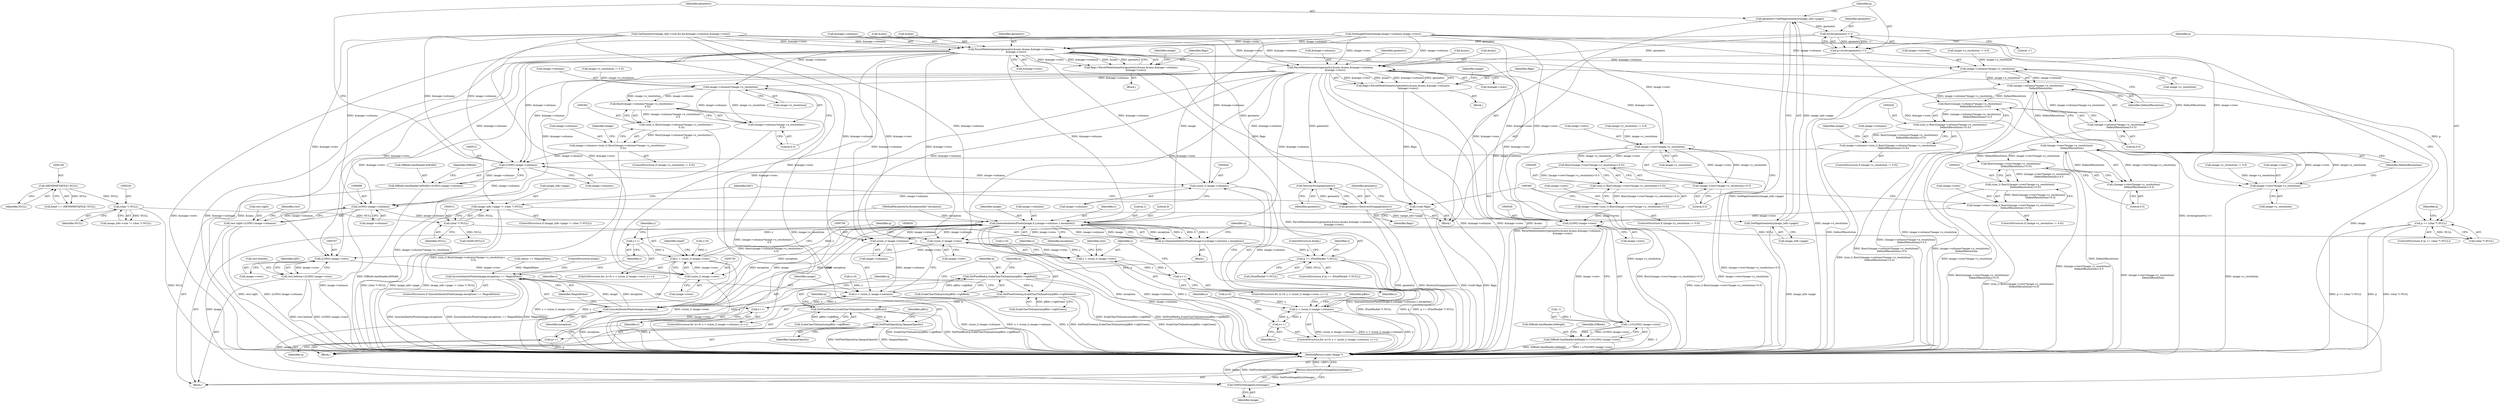 digraph "0_ImageMagick_f6e9d0d9955e85bdd7540b251cd50d598dacc5e6_15@API" {
"1000326" [label="(Call,strchr(geometry,'>'))"];
"1000318" [label="(Call,geometry=GetPageGeometry(image_info->page))"];
"1000320" [label="(Call,GetPageGeometry(image_info->page))"];
"1000306" [label="(Call,image_info->page != (char *) NULL)"];
"1000310" [label="(Call,(char *) NULL)"];
"1000242" [label="(Call,(char *) NULL)"];
"1000138" [label="(Call,(HENHMETAFILE) NULL)"];
"1000324" [label="(Call,p=strchr(geometry,'>'))"];
"1000330" [label="(Call,p == (char *) NULL)"];
"1000338" [label="(Call,ParseMetaGeometry(geometry,&sans,&sans,&image->columns,\n            &image->rows))"];
"1000336" [label="(Call,flags=ParseMetaGeometry(geometry,&sans,&sans,&image->columns,\n            &image->rows))"];
"1000466" [label="(Call,(void) flags)"];
"1000366" [label="(Call,image->columns*image->x_resolution)"];
"1000364" [label="(Call,floor((image->columns*image->x_resolution)+\n              0.5))"];
"1000362" [label="(Call,(size_t) floor((image->columns*image->x_resolution)+\n              0.5))"];
"1000358" [label="(Call,image->columns=(size_t) floor((image->columns*image->x_resolution)+\n              0.5))"];
"1000511" [label="(Call,(LONG) image->columns)"];
"1000505" [label="(Call,DIBinfo.bmiHeader.biWidth=(LONG) image->columns)"];
"1000643" [label="(Call,(ssize_t) image->columns)"];
"1000641" [label="(Call,x < (ssize_t) image->columns)"];
"1000648" [label="(Call,x++)"];
"1000697" [label="(Call,(LONG) image->columns)"];
"1000693" [label="(Call,rect.right=(LONG) image->columns)"];
"1000735" [label="(Call,QueueAuthenticPixels(image,0,y,image->columns,1,exception))"];
"1000730" [label="(Call,y++)"];
"1000723" [label="(Call,y < (ssize_t) image->rows)"];
"1000733" [label="(Call,q=QueueAuthenticPixels(image,0,y,image->columns,1,exception))"];
"1000745" [label="(Call,q == (PixelPacket *) NULL)"];
"1000765" [label="(Call,SetPixelRed(q,ScaleCharToQuantum(pBits->rgbRed)))"];
"1000771" [label="(Call,SetPixelGreen(q,ScaleCharToQuantum(pBits->rgbGreen)))"];
"1000777" [label="(Call,SetPixelBlue(q,ScaleCharToQuantum(pBits->rgbBlue)))"];
"1000783" [label="(Call,SetPixelOpacity(q,OpaqueOpacity))"];
"1000788" [label="(Call,q++)"];
"1000757" [label="(Call,(ssize_t) image->columns)"];
"1000755" [label="(Call,x < (ssize_t) image->columns)"];
"1000762" [label="(Call,x++)"];
"1000792" [label="(Call,SyncAuthenticPixels(image,exception))"];
"1000791" [label="(Call,SyncAuthenticPixels(image,exception) == MagickFalse)"];
"1000807" [label="(Call,GetFirstImageInList(image))"];
"1000806" [label="(Return,return(GetFirstImageInList(image));)"];
"1000365" [label="(Call,(image->columns*image->x_resolution)+\n              0.5)"];
"1000388" [label="(Call,image->rows*image->y_resolution)"];
"1000386" [label="(Call,floor((image->rows*image->y_resolution)+0.5))"];
"1000384" [label="(Call,(size_t) floor((image->rows*image->y_resolution)+0.5))"];
"1000380" [label="(Call,image->rows=(size_t) floor((image->rows*image->y_resolution)+0.5))"];
"1000525" [label="(Call,(LONG) image->rows)"];
"1000522" [label="(Call,(-1)*(LONG) image->rows)"];
"1000516" [label="(Call,DIBinfo.bmiHeader.biHeight=(-1)*(LONG) image->rows)"];
"1000629" [label="(Call,(ssize_t) image->rows)"];
"1000627" [label="(Call,y < (ssize_t) image->rows)"];
"1000634" [label="(Call,y++)"];
"1000706" [label="(Call,(LONG) image->rows)"];
"1000702" [label="(Call,rect.bottom=(LONG) image->rows)"];
"1000725" [label="(Call,(ssize_t) image->rows)"];
"1000387" [label="(Call,(image->rows*image->y_resolution)+0.5)"];
"1000471" [label="(Call,DestroyString(geometry))"];
"1000469" [label="(Call,geometry=DestroyString(geometry))"];
"1000404" [label="(Call,ParseMetaGeometry(geometry,&sans,&sans,&image->columns,\n            &image->rows))"];
"1000402" [label="(Call,flags=ParseMetaGeometry(geometry,&sans,&sans,&image->columns,\n            &image->rows))"];
"1000433" [label="(Call,image->columns*image->x_resolution)"];
"1000432" [label="(Call,(image->columns*image->x_resolution)/\n              DefaultResolution)"];
"1000430" [label="(Call,floor(((image->columns*image->x_resolution)/\n              DefaultResolution)+0.5))"];
"1000428" [label="(Call,(size_t) floor(((image->columns*image->x_resolution)/\n              DefaultResolution)+0.5))"];
"1000424" [label="(Call,image->columns=(size_t) floor(((image->columns*image->x_resolution)/\n              DefaultResolution)+0.5))"];
"1000431" [label="(Call,((image->columns*image->x_resolution)/\n              DefaultResolution)+0.5)"];
"1000456" [label="(Call,(image->rows*image->y_resolution)/\n              DefaultResolution)"];
"1000454" [label="(Call,floor(((image->rows*image->y_resolution)/\n              DefaultResolution)+0.5))"];
"1000452" [label="(Call,(size_t) floor(((image->rows*image->y_resolution)/\n              DefaultResolution)+0.5))"];
"1000448" [label="(Call,image->rows=(size_t) floor(((image->rows*image->y_resolution)/\n              DefaultResolution)+0.5))"];
"1000455" [label="(Call,((image->rows*image->y_resolution)/\n              DefaultResolution)+0.5)"];
"1000457" [label="(Call,image->rows*image->y_resolution)"];
"1000643" [label="(Call,(ssize_t) image->columns)"];
"1000764" [label="(Block,)"];
"1000808" [label="(Identifier,image)"];
"1000750" [label="(ControlStructure,break;)"];
"1000355" [label="(Identifier,image)"];
"1000762" [label="(Call,x++)"];
"1000809" [label="(MethodReturn,static Image *)"];
"1000321" [label="(Call,image_info->page)"];
"1000763" [label="(Identifier,x)"];
"1000332" [label="(Call,(char *) NULL)"];
"1000452" [label="(Call,(size_t) floor(((image->rows*image->y_resolution)/\n              DefaultResolution)+0.5))"];
"1000756" [label="(Identifier,x)"];
"1000629" [label="(Call,(ssize_t) image->rows)"];
"1000723" [label="(Call,y < (ssize_t) image->rows)"];
"1000432" [label="(Call,(image->columns*image->x_resolution)/\n              DefaultResolution)"];
"1000734" [label="(Identifier,q)"];
"1000442" [label="(ControlStructure,if (image->y_resolution != 0.0))"];
"1000348" [label="(Call,&image->rows)"];
"1000404" [label="(Call,ParseMetaGeometry(geometry,&sans,&sans,&image->columns,\n            &image->rows))"];
"1000344" [label="(Call,&image->columns)"];
"1000283" [label="(Call,SetImageExtent(image,image->columns,image->rows))"];
"1000433" [label="(Call,image->columns*image->x_resolution)"];
"1000331" [label="(Identifier,p)"];
"1000645" [label="(Call,image->columns)"];
"1000522" [label="(Call,(-1)*(LONG) image->rows)"];
"1000767" [label="(Call,ScaleCharToQuantum(pBits->rgbRed))"];
"1000794" [label="(Identifier,exception)"];
"1000787" [label="(Identifier,pBits)"];
"1000641" [label="(Call,x < (ssize_t) image->columns)"];
"1000516" [label="(Call,DIBinfo.bmiHeader.biHeight=(-1)*(LONG) image->rows)"];
"1000771" [label="(Call,SetPixelGreen(q,ScaleCharToQuantum(pBits->rgbGreen)))"];
"1000455" [label="(Call,((image->rows*image->y_resolution)/\n              DefaultResolution)+0.5)"];
"1000410" [label="(Call,&image->columns)"];
"1000370" [label="(Call,image->x_resolution)"];
"1000305" [label="(ControlStructure,if (image_info->page != (char *) NULL))"];
"1000472" [label="(Identifier,geometry)"];
"1000777" [label="(Call,SetPixelBlue(q,ScaleCharToQuantum(pBits->rgbBlue)))"];
"1000337" [label="(Identifier,flags)"];
"1000628" [label="(Identifier,y)"];
"1000730" [label="(Call,y++)"];
"1000743" [label="(Identifier,exception)"];
"1000319" [label="(Identifier,geometry)"];
"1000424" [label="(Call,image->columns=(size_t) floor(((image->columns*image->x_resolution)/\n              DefaultResolution)+0.5))"];
"1000759" [label="(Call,image->columns)"];
"1000381" [label="(Call,image->rows)"];
"1000292" [label="(Call,status == MagickFalse)"];
"1000377" [label="(Identifier,image)"];
"1000328" [label="(Literal,'>')"];
"1000445" [label="(Identifier,image)"];
"1000242" [label="(Call,(char *) NULL)"];
"1000465" [label="(Literal,0.5)"];
"1000505" [label="(Call,DIBinfo.bmiHeader.biWidth=(LONG) image->columns)"];
"1000310" [label="(Call,(char *) NULL)"];
"1000773" [label="(Call,ScaleCharToQuantum(pBits->rgbGreen))"];
"1000403" [label="(Identifier,flags)"];
"1000755" [label="(Call,x < (ssize_t) image->columns)"];
"1000329" [label="(ControlStructure,if (p == (char *) NULL))"];
"1000474" [label="(Identifier,hDC)"];
"1000753" [label="(Identifier,x)"];
"1000635" [label="(Identifier,y)"];
"1000757" [label="(Call,(ssize_t) image->columns)"];
"1000325" [label="(Identifier,p)"];
"1000712" [label="(Identifier,hDC)"];
"1000642" [label="(Identifier,x)"];
"1000649" [label="(Identifier,x)"];
"1000790" [label="(ControlStructure,if (SyncAuthenticPixels(image,exception) == MagickFalse))"];
"1000313" [label="(Block,)"];
"1000519" [label="(Identifier,DIBinfo)"];
"1000638" [label="(Call,x=0)"];
"1000703" [label="(Call,rect.bottom)"];
"1000466" [label="(Call,(void) flags)"];
"1000434" [label="(Call,image->columns)"];
"1000766" [label="(Identifier,q)"];
"1000470" [label="(Identifier,geometry)"];
"1000419" [label="(Call,image->x_resolution != 0.0)"];
"1000352" [label="(ControlStructure,if (image->x_resolution != 0.0))"];
"1000335" [label="(Block,)"];
"1000634" [label="(Call,y++)"];
"1000244" [label="(Identifier,NULL)"];
"1000732" [label="(Block,)"];
"1000440" [label="(Identifier,DefaultResolution)"];
"1000737" [label="(Literal,0)"];
"1000788" [label="(Call,q++)"];
"1000138" [label="(Call,(HENHMETAFILE) NULL)"];
"1000358" [label="(Call,image->columns=(size_t) floor((image->columns*image->x_resolution)+\n              0.5))"];
"1000469" [label="(Call,geometry=DestroyString(geometry))"];
"1000406" [label="(Call,&sans)"];
"1000533" [label="(Identifier,DIBinfo)"];
"1000784" [label="(Identifier,q)"];
"1000430" [label="(Call,floor(((image->columns*image->x_resolution)/\n              DefaultResolution)+0.5))"];
"1000727" [label="(Call,image->rows)"];
"1000475" [label="(Call,GetDC(NULL))"];
"1000724" [label="(Identifier,y)"];
"1000238" [label="(Call,image_info->size != (char *) NULL)"];
"1000367" [label="(Call,image->columns)"];
"1000708" [label="(Call,image->rows)"];
"1000793" [label="(Identifier,image)"];
"1000779" [label="(Call,ScaleCharToQuantum(pBits->rgbBlue))"];
"1000464" [label="(Identifier,DefaultResolution)"];
"1000140" [label="(Identifier,NULL)"];
"1000106" [label="(Block,)"];
"1000392" [label="(Call,image->y_resolution)"];
"1000389" [label="(Call,image->rows)"];
"1000397" [label="(Block,)"];
"1000441" [label="(Literal,0.5)"];
"1000380" [label="(Call,image->rows=(size_t) floor((image->rows*image->y_resolution)+0.5))"];
"1000395" [label="(Literal,0.5)"];
"1000736" [label="(Identifier,image)"];
"1000739" [label="(Call,image->columns)"];
"1000307" [label="(Call,image_info->page)"];
"1000318" [label="(Call,geometry=GetPageGeometry(image_info->page))"];
"1000414" [label="(Call,&image->rows)"];
"1000324" [label="(Call,p=strchr(geometry,'>'))"];
"1000693" [label="(Call,rect.right=(LONG) image->columns)"];
"1000375" [label="(Call,image->y_resolution != 0.0)"];
"1000457" [label="(Call,image->rows*image->y_resolution)"];
"1000458" [label="(Call,image->rows)"];
"1000456" [label="(Call,(image->rows*image->y_resolution)/\n              DefaultResolution)"];
"1000751" [label="(ControlStructure,for (x=0; x < (ssize_t) image->columns; x++))"];
"1000364" [label="(Call,floor((image->columns*image->x_resolution)+\n              0.5))"];
"1000745" [label="(Call,q == (PixelPacket *) NULL)"];
"1000418" [label="(ControlStructure,if (image->x_resolution != 0.0))"];
"1000306" [label="(Call,image_info->page != (char *) NULL)"];
"1000330" [label="(Call,p == (char *) NULL)"];
"1000400" [label="(Identifier,p)"];
"1000366" [label="(Call,image->columns*image->x_resolution)"];
"1000362" [label="(Call,(size_t) floor((image->columns*image->x_resolution)+\n              0.5))"];
"1000704" [label="(Identifier,rect)"];
"1000731" [label="(Identifier,y)"];
"1000785" [label="(Identifier,OpaqueOpacity)"];
"1000326" [label="(Call,strchr(geometry,'>'))"];
"1000719" [label="(ControlStructure,for (y=0; y < (ssize_t) image->rows; y++))"];
"1000339" [label="(Identifier,geometry)"];
"1000454" [label="(Call,floor(((image->rows*image->y_resolution)/\n              DefaultResolution)+0.5))"];
"1000523" [label="(Call,-1)"];
"1000631" [label="(Call,image->rows)"];
"1000511" [label="(Call,(LONG) image->columns)"];
"1000778" [label="(Identifier,q)"];
"1000789" [label="(Identifier,q)"];
"1000623" [label="(ControlStructure,for (y=0; y < (ssize_t) image->rows; y++))"];
"1000265" [label="(Call,GetGeometry(image_info->size,&x,&y,&image->columns,&image->rows))"];
"1000384" [label="(Call,(size_t) floor((image->rows*image->y_resolution)+0.5))"];
"1000431" [label="(Call,((image->columns*image->x_resolution)/\n              DefaultResolution)+0.5)"];
"1000733" [label="(Call,q=QueueAuthenticPixels(image,0,y,image->columns,1,exception))"];
"1000725" [label="(Call,(ssize_t) image->rows)"];
"1000807" [label="(Call,GetFirstImageInList(image))"];
"1000697" [label="(Call,(LONG) image->columns)"];
"1000627" [label="(Call,y < (ssize_t) image->rows)"];
"1000639" [label="(Identifier,x)"];
"1000706" [label="(Call,(LONG) image->rows)"];
"1000653" [label="(Identifier,pBits)"];
"1000637" [label="(ControlStructure,for (x=0; x < (ssize_t) image->columns; x++))"];
"1000746" [label="(Identifier,q)"];
"1000428" [label="(Call,(size_t) floor(((image->columns*image->x_resolution)/\n              DefaultResolution)+0.5))"];
"1000772" [label="(Identifier,q)"];
"1000648" [label="(Call,x++)"];
"1000373" [label="(Literal,0.5)"];
"1000798" [label="(Identifier,hemf)"];
"1000525" [label="(Call,(LONG) image->rows)"];
"1000747" [label="(Call,(PixelPacket *) NULL)"];
"1000685" [label="(Identifier,rect)"];
"1000513" [label="(Call,image->columns)"];
"1000388" [label="(Call,image->rows*image->y_resolution)"];
"1000437" [label="(Call,image->x_resolution)"];
"1000448" [label="(Call,image->rows=(size_t) floor(((image->rows*image->y_resolution)/\n              DefaultResolution)+0.5))"];
"1000327" [label="(Identifier,geometry)"];
"1000735" [label="(Call,QueueAuthenticPixels(image,0,y,image->columns,1,exception))"];
"1000387" [label="(Call,(image->rows*image->y_resolution)+0.5)"];
"1000336" [label="(Call,flags=ParseMetaGeometry(geometry,&sans,&sans,&image->columns,\n            &image->rows))"];
"1000365" [label="(Call,(image->columns*image->x_resolution)+\n              0.5)"];
"1000527" [label="(Call,image->rows)"];
"1000471" [label="(Call,DestroyString(geometry))"];
"1000795" [label="(Identifier,MagickFalse)"];
"1000386" [label="(Call,floor((image->rows*image->y_resolution)+0.5))"];
"1000765" [label="(Call,SetPixelRed(q,ScaleCharToQuantum(pBits->rgbRed)))"];
"1000517" [label="(Call,DIBinfo.bmiHeader.biHeight)"];
"1000752" [label="(Call,x=0)"];
"1000408" [label="(Call,&sans)"];
"1000461" [label="(Call,image->y_resolution)"];
"1000796" [label="(ControlStructure,break;)"];
"1000338" [label="(Call,ParseMetaGeometry(geometry,&sans,&sans,&image->columns,\n            &image->rows))"];
"1000468" [label="(Identifier,flags)"];
"1000425" [label="(Call,image->columns)"];
"1000342" [label="(Call,&sans)"];
"1000738" [label="(Identifier,y)"];
"1000792" [label="(Call,SyncAuthenticPixels(image,exception))"];
"1000136" [label="(Call,hemf == (HENHMETAFILE) NULL)"];
"1000374" [label="(ControlStructure,if (image->y_resolution != 0.0))"];
"1000506" [label="(Call,DIBinfo.bmiHeader.biWidth)"];
"1000742" [label="(Literal,1)"];
"1000312" [label="(Identifier,NULL)"];
"1000449" [label="(Call,image->rows)"];
"1000340" [label="(Call,&sans)"];
"1000402" [label="(Call,flags=ParseMetaGeometry(geometry,&sans,&sans,&image->columns,\n            &image->rows))"];
"1000744" [label="(ControlStructure,if (q == (PixelPacket *) NULL))"];
"1000694" [label="(Call,rect.right)"];
"1000105" [label="(MethodParameterIn,ExceptionInfo *exception)"];
"1000359" [label="(Call,image->columns)"];
"1000791" [label="(Call,SyncAuthenticPixels(image,exception) == MagickFalse)"];
"1000353" [label="(Call,image->x_resolution != 0.0)"];
"1000783" [label="(Call,SetPixelOpacity(q,OpaqueOpacity))"];
"1000699" [label="(Call,image->columns)"];
"1000421" [label="(Identifier,image)"];
"1000405" [label="(Identifier,geometry)"];
"1000806" [label="(Return,return(GetFirstImageInList(image));)"];
"1000320" [label="(Call,GetPageGeometry(image_info->page))"];
"1000702" [label="(Call,rect.bottom=(LONG) image->rows)"];
"1000443" [label="(Call,image->y_resolution != 0.0)"];
"1000720" [label="(Call,y=0)"];
"1000624" [label="(Call,y=0)"];
"1000326" -> "1000324"  [label="AST: "];
"1000326" -> "1000328"  [label="CFG: "];
"1000327" -> "1000326"  [label="AST: "];
"1000328" -> "1000326"  [label="AST: "];
"1000324" -> "1000326"  [label="CFG: "];
"1000326" -> "1000324"  [label="DDG: geometry"];
"1000326" -> "1000324"  [label="DDG: '>'"];
"1000318" -> "1000326"  [label="DDG: geometry"];
"1000326" -> "1000338"  [label="DDG: geometry"];
"1000326" -> "1000404"  [label="DDG: geometry"];
"1000318" -> "1000313"  [label="AST: "];
"1000318" -> "1000320"  [label="CFG: "];
"1000319" -> "1000318"  [label="AST: "];
"1000320" -> "1000318"  [label="AST: "];
"1000325" -> "1000318"  [label="CFG: "];
"1000318" -> "1000809"  [label="DDG: GetPageGeometry(image_info->page)"];
"1000320" -> "1000318"  [label="DDG: image_info->page"];
"1000320" -> "1000321"  [label="CFG: "];
"1000321" -> "1000320"  [label="AST: "];
"1000320" -> "1000809"  [label="DDG: image_info->page"];
"1000306" -> "1000320"  [label="DDG: image_info->page"];
"1000306" -> "1000305"  [label="AST: "];
"1000306" -> "1000310"  [label="CFG: "];
"1000307" -> "1000306"  [label="AST: "];
"1000310" -> "1000306"  [label="AST: "];
"1000319" -> "1000306"  [label="CFG: "];
"1000474" -> "1000306"  [label="CFG: "];
"1000306" -> "1000809"  [label="DDG: (char *) NULL"];
"1000306" -> "1000809"  [label="DDG: image_info->page"];
"1000306" -> "1000809"  [label="DDG: image_info->page != (char *) NULL"];
"1000310" -> "1000306"  [label="DDG: NULL"];
"1000310" -> "1000312"  [label="CFG: "];
"1000311" -> "1000310"  [label="AST: "];
"1000312" -> "1000310"  [label="AST: "];
"1000242" -> "1000310"  [label="DDG: NULL"];
"1000310" -> "1000332"  [label="DDG: NULL"];
"1000310" -> "1000475"  [label="DDG: NULL"];
"1000242" -> "1000238"  [label="AST: "];
"1000242" -> "1000244"  [label="CFG: "];
"1000243" -> "1000242"  [label="AST: "];
"1000244" -> "1000242"  [label="AST: "];
"1000238" -> "1000242"  [label="CFG: "];
"1000242" -> "1000809"  [label="DDG: NULL"];
"1000242" -> "1000238"  [label="DDG: NULL"];
"1000138" -> "1000242"  [label="DDG: NULL"];
"1000138" -> "1000136"  [label="AST: "];
"1000138" -> "1000140"  [label="CFG: "];
"1000139" -> "1000138"  [label="AST: "];
"1000140" -> "1000138"  [label="AST: "];
"1000136" -> "1000138"  [label="CFG: "];
"1000138" -> "1000136"  [label="DDG: NULL"];
"1000324" -> "1000313"  [label="AST: "];
"1000325" -> "1000324"  [label="AST: "];
"1000331" -> "1000324"  [label="CFG: "];
"1000324" -> "1000809"  [label="DDG: strchr(geometry,'>')"];
"1000324" -> "1000330"  [label="DDG: p"];
"1000330" -> "1000329"  [label="AST: "];
"1000330" -> "1000332"  [label="CFG: "];
"1000331" -> "1000330"  [label="AST: "];
"1000332" -> "1000330"  [label="AST: "];
"1000337" -> "1000330"  [label="CFG: "];
"1000400" -> "1000330"  [label="CFG: "];
"1000330" -> "1000809"  [label="DDG: p"];
"1000330" -> "1000809"  [label="DDG: (char *) NULL"];
"1000330" -> "1000809"  [label="DDG: p == (char *) NULL"];
"1000332" -> "1000330"  [label="DDG: NULL"];
"1000338" -> "1000336"  [label="AST: "];
"1000338" -> "1000348"  [label="CFG: "];
"1000339" -> "1000338"  [label="AST: "];
"1000340" -> "1000338"  [label="AST: "];
"1000342" -> "1000338"  [label="AST: "];
"1000344" -> "1000338"  [label="AST: "];
"1000348" -> "1000338"  [label="AST: "];
"1000336" -> "1000338"  [label="CFG: "];
"1000338" -> "1000809"  [label="DDG: &image->columns"];
"1000338" -> "1000809"  [label="DDG: &image->rows"];
"1000338" -> "1000809"  [label="DDG: &sans"];
"1000338" -> "1000336"  [label="DDG: &image->rows"];
"1000338" -> "1000336"  [label="DDG: &sans"];
"1000338" -> "1000336"  [label="DDG: &image->columns"];
"1000338" -> "1000336"  [label="DDG: geometry"];
"1000283" -> "1000338"  [label="DDG: image->columns"];
"1000283" -> "1000338"  [label="DDG: image->rows"];
"1000265" -> "1000338"  [label="DDG: &image->columns"];
"1000265" -> "1000338"  [label="DDG: &image->rows"];
"1000338" -> "1000366"  [label="DDG: &image->columns"];
"1000338" -> "1000388"  [label="DDG: &image->rows"];
"1000338" -> "1000471"  [label="DDG: geometry"];
"1000338" -> "1000511"  [label="DDG: &image->columns"];
"1000338" -> "1000525"  [label="DDG: &image->rows"];
"1000338" -> "1000629"  [label="DDG: &image->rows"];
"1000338" -> "1000643"  [label="DDG: &image->columns"];
"1000338" -> "1000697"  [label="DDG: &image->columns"];
"1000338" -> "1000706"  [label="DDG: &image->rows"];
"1000338" -> "1000725"  [label="DDG: &image->rows"];
"1000338" -> "1000735"  [label="DDG: &image->columns"];
"1000338" -> "1000757"  [label="DDG: &image->columns"];
"1000336" -> "1000335"  [label="AST: "];
"1000337" -> "1000336"  [label="AST: "];
"1000355" -> "1000336"  [label="CFG: "];
"1000336" -> "1000809"  [label="DDG: ParseMetaGeometry(geometry,&sans,&sans,&image->columns,\n            &image->rows)"];
"1000336" -> "1000466"  [label="DDG: flags"];
"1000466" -> "1000313"  [label="AST: "];
"1000466" -> "1000468"  [label="CFG: "];
"1000467" -> "1000466"  [label="AST: "];
"1000468" -> "1000466"  [label="AST: "];
"1000470" -> "1000466"  [label="CFG: "];
"1000466" -> "1000809"  [label="DDG: flags"];
"1000466" -> "1000809"  [label="DDG: (void) flags"];
"1000402" -> "1000466"  [label="DDG: flags"];
"1000366" -> "1000365"  [label="AST: "];
"1000366" -> "1000370"  [label="CFG: "];
"1000367" -> "1000366"  [label="AST: "];
"1000370" -> "1000366"  [label="AST: "];
"1000373" -> "1000366"  [label="CFG: "];
"1000366" -> "1000809"  [label="DDG: image->x_resolution"];
"1000366" -> "1000364"  [label="DDG: image->columns"];
"1000366" -> "1000364"  [label="DDG: image->x_resolution"];
"1000366" -> "1000365"  [label="DDG: image->columns"];
"1000366" -> "1000365"  [label="DDG: image->x_resolution"];
"1000283" -> "1000366"  [label="DDG: image->columns"];
"1000353" -> "1000366"  [label="DDG: image->x_resolution"];
"1000364" -> "1000362"  [label="AST: "];
"1000364" -> "1000365"  [label="CFG: "];
"1000365" -> "1000364"  [label="AST: "];
"1000362" -> "1000364"  [label="CFG: "];
"1000364" -> "1000809"  [label="DDG: (image->columns*image->x_resolution)+\n              0.5"];
"1000364" -> "1000362"  [label="DDG: (image->columns*image->x_resolution)+\n              0.5"];
"1000362" -> "1000358"  [label="AST: "];
"1000363" -> "1000362"  [label="AST: "];
"1000358" -> "1000362"  [label="CFG: "];
"1000362" -> "1000809"  [label="DDG: floor((image->columns*image->x_resolution)+\n              0.5)"];
"1000362" -> "1000358"  [label="DDG: floor((image->columns*image->x_resolution)+\n              0.5)"];
"1000358" -> "1000352"  [label="AST: "];
"1000359" -> "1000358"  [label="AST: "];
"1000377" -> "1000358"  [label="CFG: "];
"1000358" -> "1000809"  [label="DDG: (size_t) floor((image->columns*image->x_resolution)+\n              0.5)"];
"1000358" -> "1000511"  [label="DDG: image->columns"];
"1000511" -> "1000505"  [label="AST: "];
"1000511" -> "1000513"  [label="CFG: "];
"1000512" -> "1000511"  [label="AST: "];
"1000513" -> "1000511"  [label="AST: "];
"1000505" -> "1000511"  [label="CFG: "];
"1000511" -> "1000505"  [label="DDG: image->columns"];
"1000283" -> "1000511"  [label="DDG: image->columns"];
"1000424" -> "1000511"  [label="DDG: image->columns"];
"1000404" -> "1000511"  [label="DDG: &image->columns"];
"1000265" -> "1000511"  [label="DDG: &image->columns"];
"1000511" -> "1000643"  [label="DDG: image->columns"];
"1000511" -> "1000697"  [label="DDG: image->columns"];
"1000505" -> "1000106"  [label="AST: "];
"1000506" -> "1000505"  [label="AST: "];
"1000519" -> "1000505"  [label="CFG: "];
"1000505" -> "1000809"  [label="DDG: DIBinfo.bmiHeader.biWidth"];
"1000643" -> "1000641"  [label="AST: "];
"1000643" -> "1000645"  [label="CFG: "];
"1000644" -> "1000643"  [label="AST: "];
"1000645" -> "1000643"  [label="AST: "];
"1000641" -> "1000643"  [label="CFG: "];
"1000643" -> "1000641"  [label="DDG: image->columns"];
"1000404" -> "1000643"  [label="DDG: &image->columns"];
"1000265" -> "1000643"  [label="DDG: &image->columns"];
"1000643" -> "1000697"  [label="DDG: image->columns"];
"1000641" -> "1000637"  [label="AST: "];
"1000642" -> "1000641"  [label="AST: "];
"1000653" -> "1000641"  [label="CFG: "];
"1000635" -> "1000641"  [label="CFG: "];
"1000641" -> "1000809"  [label="DDG: (ssize_t) image->columns"];
"1000641" -> "1000809"  [label="DDG: x < (ssize_t) image->columns"];
"1000641" -> "1000809"  [label="DDG: x"];
"1000638" -> "1000641"  [label="DDG: x"];
"1000648" -> "1000641"  [label="DDG: x"];
"1000641" -> "1000648"  [label="DDG: x"];
"1000648" -> "1000637"  [label="AST: "];
"1000648" -> "1000649"  [label="CFG: "];
"1000649" -> "1000648"  [label="AST: "];
"1000642" -> "1000648"  [label="CFG: "];
"1000697" -> "1000693"  [label="AST: "];
"1000697" -> "1000699"  [label="CFG: "];
"1000698" -> "1000697"  [label="AST: "];
"1000699" -> "1000697"  [label="AST: "];
"1000693" -> "1000697"  [label="CFG: "];
"1000697" -> "1000809"  [label="DDG: image->columns"];
"1000697" -> "1000693"  [label="DDG: image->columns"];
"1000404" -> "1000697"  [label="DDG: &image->columns"];
"1000265" -> "1000697"  [label="DDG: &image->columns"];
"1000697" -> "1000735"  [label="DDG: image->columns"];
"1000693" -> "1000106"  [label="AST: "];
"1000694" -> "1000693"  [label="AST: "];
"1000704" -> "1000693"  [label="CFG: "];
"1000693" -> "1000809"  [label="DDG: (LONG) image->columns"];
"1000693" -> "1000809"  [label="DDG: rect.right"];
"1000735" -> "1000733"  [label="AST: "];
"1000735" -> "1000743"  [label="CFG: "];
"1000736" -> "1000735"  [label="AST: "];
"1000737" -> "1000735"  [label="AST: "];
"1000738" -> "1000735"  [label="AST: "];
"1000739" -> "1000735"  [label="AST: "];
"1000742" -> "1000735"  [label="AST: "];
"1000743" -> "1000735"  [label="AST: "];
"1000733" -> "1000735"  [label="CFG: "];
"1000735" -> "1000809"  [label="DDG: image->columns"];
"1000735" -> "1000809"  [label="DDG: y"];
"1000735" -> "1000809"  [label="DDG: exception"];
"1000735" -> "1000730"  [label="DDG: y"];
"1000735" -> "1000733"  [label="DDG: exception"];
"1000735" -> "1000733"  [label="DDG: y"];
"1000735" -> "1000733"  [label="DDG: 0"];
"1000735" -> "1000733"  [label="DDG: 1"];
"1000735" -> "1000733"  [label="DDG: image->columns"];
"1000735" -> "1000733"  [label="DDG: image"];
"1000283" -> "1000735"  [label="DDG: image"];
"1000792" -> "1000735"  [label="DDG: image"];
"1000792" -> "1000735"  [label="DDG: exception"];
"1000723" -> "1000735"  [label="DDG: y"];
"1000757" -> "1000735"  [label="DDG: image->columns"];
"1000404" -> "1000735"  [label="DDG: &image->columns"];
"1000265" -> "1000735"  [label="DDG: &image->columns"];
"1000105" -> "1000735"  [label="DDG: exception"];
"1000735" -> "1000757"  [label="DDG: image->columns"];
"1000735" -> "1000792"  [label="DDG: image"];
"1000735" -> "1000792"  [label="DDG: exception"];
"1000735" -> "1000807"  [label="DDG: image"];
"1000730" -> "1000719"  [label="AST: "];
"1000730" -> "1000731"  [label="CFG: "];
"1000731" -> "1000730"  [label="AST: "];
"1000724" -> "1000730"  [label="CFG: "];
"1000730" -> "1000723"  [label="DDG: y"];
"1000723" -> "1000719"  [label="AST: "];
"1000723" -> "1000725"  [label="CFG: "];
"1000724" -> "1000723"  [label="AST: "];
"1000725" -> "1000723"  [label="AST: "];
"1000734" -> "1000723"  [label="CFG: "];
"1000798" -> "1000723"  [label="CFG: "];
"1000723" -> "1000809"  [label="DDG: y"];
"1000723" -> "1000809"  [label="DDG: (ssize_t) image->rows"];
"1000723" -> "1000809"  [label="DDG: y < (ssize_t) image->rows"];
"1000720" -> "1000723"  [label="DDG: y"];
"1000725" -> "1000723"  [label="DDG: image->rows"];
"1000733" -> "1000732"  [label="AST: "];
"1000734" -> "1000733"  [label="AST: "];
"1000746" -> "1000733"  [label="CFG: "];
"1000733" -> "1000809"  [label="DDG: QueueAuthenticPixels(image,0,y,image->columns,1,exception)"];
"1000733" -> "1000745"  [label="DDG: q"];
"1000745" -> "1000744"  [label="AST: "];
"1000745" -> "1000747"  [label="CFG: "];
"1000746" -> "1000745"  [label="AST: "];
"1000747" -> "1000745"  [label="AST: "];
"1000750" -> "1000745"  [label="CFG: "];
"1000753" -> "1000745"  [label="CFG: "];
"1000745" -> "1000809"  [label="DDG: (PixelPacket *) NULL"];
"1000745" -> "1000809"  [label="DDG: q == (PixelPacket *) NULL"];
"1000745" -> "1000809"  [label="DDG: q"];
"1000747" -> "1000745"  [label="DDG: NULL"];
"1000745" -> "1000765"  [label="DDG: q"];
"1000765" -> "1000764"  [label="AST: "];
"1000765" -> "1000767"  [label="CFG: "];
"1000766" -> "1000765"  [label="AST: "];
"1000767" -> "1000765"  [label="AST: "];
"1000772" -> "1000765"  [label="CFG: "];
"1000765" -> "1000809"  [label="DDG: ScaleCharToQuantum(pBits->rgbRed)"];
"1000765" -> "1000809"  [label="DDG: SetPixelRed(q,ScaleCharToQuantum(pBits->rgbRed))"];
"1000788" -> "1000765"  [label="DDG: q"];
"1000767" -> "1000765"  [label="DDG: pBits->rgbRed"];
"1000765" -> "1000771"  [label="DDG: q"];
"1000771" -> "1000764"  [label="AST: "];
"1000771" -> "1000773"  [label="CFG: "];
"1000772" -> "1000771"  [label="AST: "];
"1000773" -> "1000771"  [label="AST: "];
"1000778" -> "1000771"  [label="CFG: "];
"1000771" -> "1000809"  [label="DDG: ScaleCharToQuantum(pBits->rgbGreen)"];
"1000771" -> "1000809"  [label="DDG: SetPixelGreen(q,ScaleCharToQuantum(pBits->rgbGreen))"];
"1000773" -> "1000771"  [label="DDG: pBits->rgbGreen"];
"1000771" -> "1000777"  [label="DDG: q"];
"1000777" -> "1000764"  [label="AST: "];
"1000777" -> "1000779"  [label="CFG: "];
"1000778" -> "1000777"  [label="AST: "];
"1000779" -> "1000777"  [label="AST: "];
"1000784" -> "1000777"  [label="CFG: "];
"1000777" -> "1000809"  [label="DDG: SetPixelBlue(q,ScaleCharToQuantum(pBits->rgbBlue))"];
"1000777" -> "1000809"  [label="DDG: ScaleCharToQuantum(pBits->rgbBlue)"];
"1000779" -> "1000777"  [label="DDG: pBits->rgbBlue"];
"1000777" -> "1000783"  [label="DDG: q"];
"1000783" -> "1000764"  [label="AST: "];
"1000783" -> "1000785"  [label="CFG: "];
"1000784" -> "1000783"  [label="AST: "];
"1000785" -> "1000783"  [label="AST: "];
"1000787" -> "1000783"  [label="CFG: "];
"1000783" -> "1000809"  [label="DDG: OpaqueOpacity"];
"1000783" -> "1000809"  [label="DDG: SetPixelOpacity(q,OpaqueOpacity)"];
"1000783" -> "1000788"  [label="DDG: q"];
"1000788" -> "1000764"  [label="AST: "];
"1000788" -> "1000789"  [label="CFG: "];
"1000789" -> "1000788"  [label="AST: "];
"1000763" -> "1000788"  [label="CFG: "];
"1000788" -> "1000809"  [label="DDG: q"];
"1000757" -> "1000755"  [label="AST: "];
"1000757" -> "1000759"  [label="CFG: "];
"1000758" -> "1000757"  [label="AST: "];
"1000759" -> "1000757"  [label="AST: "];
"1000755" -> "1000757"  [label="CFG: "];
"1000757" -> "1000809"  [label="DDG: image->columns"];
"1000757" -> "1000755"  [label="DDG: image->columns"];
"1000404" -> "1000757"  [label="DDG: &image->columns"];
"1000265" -> "1000757"  [label="DDG: &image->columns"];
"1000755" -> "1000751"  [label="AST: "];
"1000756" -> "1000755"  [label="AST: "];
"1000766" -> "1000755"  [label="CFG: "];
"1000793" -> "1000755"  [label="CFG: "];
"1000755" -> "1000809"  [label="DDG: (ssize_t) image->columns"];
"1000755" -> "1000809"  [label="DDG: x < (ssize_t) image->columns"];
"1000755" -> "1000809"  [label="DDG: x"];
"1000752" -> "1000755"  [label="DDG: x"];
"1000762" -> "1000755"  [label="DDG: x"];
"1000755" -> "1000762"  [label="DDG: x"];
"1000762" -> "1000751"  [label="AST: "];
"1000762" -> "1000763"  [label="CFG: "];
"1000763" -> "1000762"  [label="AST: "];
"1000756" -> "1000762"  [label="CFG: "];
"1000792" -> "1000791"  [label="AST: "];
"1000792" -> "1000794"  [label="CFG: "];
"1000793" -> "1000792"  [label="AST: "];
"1000794" -> "1000792"  [label="AST: "];
"1000795" -> "1000792"  [label="CFG: "];
"1000792" -> "1000809"  [label="DDG: exception"];
"1000792" -> "1000791"  [label="DDG: image"];
"1000792" -> "1000791"  [label="DDG: exception"];
"1000105" -> "1000792"  [label="DDG: exception"];
"1000792" -> "1000807"  [label="DDG: image"];
"1000791" -> "1000790"  [label="AST: "];
"1000791" -> "1000795"  [label="CFG: "];
"1000795" -> "1000791"  [label="AST: "];
"1000796" -> "1000791"  [label="CFG: "];
"1000731" -> "1000791"  [label="CFG: "];
"1000791" -> "1000809"  [label="DDG: SyncAuthenticPixels(image,exception)"];
"1000791" -> "1000809"  [label="DDG: SyncAuthenticPixels(image,exception) == MagickFalse"];
"1000791" -> "1000809"  [label="DDG: MagickFalse"];
"1000292" -> "1000791"  [label="DDG: MagickFalse"];
"1000807" -> "1000806"  [label="AST: "];
"1000807" -> "1000808"  [label="CFG: "];
"1000808" -> "1000807"  [label="AST: "];
"1000806" -> "1000807"  [label="CFG: "];
"1000807" -> "1000809"  [label="DDG: GetFirstImageInList(image)"];
"1000807" -> "1000809"  [label="DDG: image"];
"1000807" -> "1000806"  [label="DDG: GetFirstImageInList(image)"];
"1000283" -> "1000807"  [label="DDG: image"];
"1000806" -> "1000106"  [label="AST: "];
"1000809" -> "1000806"  [label="CFG: "];
"1000806" -> "1000809"  [label="DDG: <RET>"];
"1000365" -> "1000373"  [label="CFG: "];
"1000373" -> "1000365"  [label="AST: "];
"1000365" -> "1000809"  [label="DDG: image->columns*image->x_resolution"];
"1000388" -> "1000387"  [label="AST: "];
"1000388" -> "1000392"  [label="CFG: "];
"1000389" -> "1000388"  [label="AST: "];
"1000392" -> "1000388"  [label="AST: "];
"1000395" -> "1000388"  [label="CFG: "];
"1000388" -> "1000809"  [label="DDG: image->y_resolution"];
"1000388" -> "1000386"  [label="DDG: image->rows"];
"1000388" -> "1000386"  [label="DDG: image->y_resolution"];
"1000388" -> "1000387"  [label="DDG: image->rows"];
"1000388" -> "1000387"  [label="DDG: image->y_resolution"];
"1000283" -> "1000388"  [label="DDG: image->rows"];
"1000375" -> "1000388"  [label="DDG: image->y_resolution"];
"1000386" -> "1000384"  [label="AST: "];
"1000386" -> "1000387"  [label="CFG: "];
"1000387" -> "1000386"  [label="AST: "];
"1000384" -> "1000386"  [label="CFG: "];
"1000386" -> "1000809"  [label="DDG: (image->rows*image->y_resolution)+0.5"];
"1000386" -> "1000384"  [label="DDG: (image->rows*image->y_resolution)+0.5"];
"1000384" -> "1000380"  [label="AST: "];
"1000385" -> "1000384"  [label="AST: "];
"1000380" -> "1000384"  [label="CFG: "];
"1000384" -> "1000809"  [label="DDG: floor((image->rows*image->y_resolution)+0.5)"];
"1000384" -> "1000380"  [label="DDG: floor((image->rows*image->y_resolution)+0.5)"];
"1000380" -> "1000374"  [label="AST: "];
"1000381" -> "1000380"  [label="AST: "];
"1000467" -> "1000380"  [label="CFG: "];
"1000380" -> "1000809"  [label="DDG: (size_t) floor((image->rows*image->y_resolution)+0.5)"];
"1000380" -> "1000525"  [label="DDG: image->rows"];
"1000525" -> "1000522"  [label="AST: "];
"1000525" -> "1000527"  [label="CFG: "];
"1000526" -> "1000525"  [label="AST: "];
"1000527" -> "1000525"  [label="AST: "];
"1000522" -> "1000525"  [label="CFG: "];
"1000525" -> "1000522"  [label="DDG: image->rows"];
"1000448" -> "1000525"  [label="DDG: image->rows"];
"1000404" -> "1000525"  [label="DDG: &image->rows"];
"1000265" -> "1000525"  [label="DDG: &image->rows"];
"1000283" -> "1000525"  [label="DDG: image->rows"];
"1000525" -> "1000629"  [label="DDG: image->rows"];
"1000522" -> "1000516"  [label="AST: "];
"1000523" -> "1000522"  [label="AST: "];
"1000516" -> "1000522"  [label="CFG: "];
"1000522" -> "1000809"  [label="DDG: -1"];
"1000522" -> "1000516"  [label="DDG: -1"];
"1000522" -> "1000516"  [label="DDG: (LONG) image->rows"];
"1000523" -> "1000522"  [label="DDG: 1"];
"1000516" -> "1000106"  [label="AST: "];
"1000517" -> "1000516"  [label="AST: "];
"1000533" -> "1000516"  [label="CFG: "];
"1000516" -> "1000809"  [label="DDG: (-1)*(LONG) image->rows"];
"1000516" -> "1000809"  [label="DDG: DIBinfo.bmiHeader.biHeight"];
"1000629" -> "1000627"  [label="AST: "];
"1000629" -> "1000631"  [label="CFG: "];
"1000630" -> "1000629"  [label="AST: "];
"1000631" -> "1000629"  [label="AST: "];
"1000627" -> "1000629"  [label="CFG: "];
"1000629" -> "1000627"  [label="DDG: image->rows"];
"1000265" -> "1000629"  [label="DDG: &image->rows"];
"1000404" -> "1000629"  [label="DDG: &image->rows"];
"1000629" -> "1000706"  [label="DDG: image->rows"];
"1000627" -> "1000623"  [label="AST: "];
"1000628" -> "1000627"  [label="AST: "];
"1000639" -> "1000627"  [label="CFG: "];
"1000685" -> "1000627"  [label="CFG: "];
"1000634" -> "1000627"  [label="DDG: y"];
"1000624" -> "1000627"  [label="DDG: y"];
"1000627" -> "1000634"  [label="DDG: y"];
"1000634" -> "1000623"  [label="AST: "];
"1000634" -> "1000635"  [label="CFG: "];
"1000635" -> "1000634"  [label="AST: "];
"1000628" -> "1000634"  [label="CFG: "];
"1000706" -> "1000702"  [label="AST: "];
"1000706" -> "1000708"  [label="CFG: "];
"1000707" -> "1000706"  [label="AST: "];
"1000708" -> "1000706"  [label="AST: "];
"1000702" -> "1000706"  [label="CFG: "];
"1000706" -> "1000702"  [label="DDG: image->rows"];
"1000265" -> "1000706"  [label="DDG: &image->rows"];
"1000404" -> "1000706"  [label="DDG: &image->rows"];
"1000706" -> "1000725"  [label="DDG: image->rows"];
"1000702" -> "1000106"  [label="AST: "];
"1000703" -> "1000702"  [label="AST: "];
"1000712" -> "1000702"  [label="CFG: "];
"1000702" -> "1000809"  [label="DDG: (LONG) image->rows"];
"1000702" -> "1000809"  [label="DDG: rect.bottom"];
"1000725" -> "1000727"  [label="CFG: "];
"1000726" -> "1000725"  [label="AST: "];
"1000727" -> "1000725"  [label="AST: "];
"1000725" -> "1000809"  [label="DDG: image->rows"];
"1000265" -> "1000725"  [label="DDG: &image->rows"];
"1000404" -> "1000725"  [label="DDG: &image->rows"];
"1000387" -> "1000395"  [label="CFG: "];
"1000395" -> "1000387"  [label="AST: "];
"1000387" -> "1000809"  [label="DDG: image->rows*image->y_resolution"];
"1000471" -> "1000469"  [label="AST: "];
"1000471" -> "1000472"  [label="CFG: "];
"1000472" -> "1000471"  [label="AST: "];
"1000469" -> "1000471"  [label="CFG: "];
"1000471" -> "1000469"  [label="DDG: geometry"];
"1000404" -> "1000471"  [label="DDG: geometry"];
"1000469" -> "1000313"  [label="AST: "];
"1000470" -> "1000469"  [label="AST: "];
"1000474" -> "1000469"  [label="CFG: "];
"1000469" -> "1000809"  [label="DDG: DestroyString(geometry)"];
"1000469" -> "1000809"  [label="DDG: geometry"];
"1000404" -> "1000402"  [label="AST: "];
"1000404" -> "1000414"  [label="CFG: "];
"1000405" -> "1000404"  [label="AST: "];
"1000406" -> "1000404"  [label="AST: "];
"1000408" -> "1000404"  [label="AST: "];
"1000410" -> "1000404"  [label="AST: "];
"1000414" -> "1000404"  [label="AST: "];
"1000402" -> "1000404"  [label="CFG: "];
"1000404" -> "1000809"  [label="DDG: &sans"];
"1000404" -> "1000809"  [label="DDG: &image->rows"];
"1000404" -> "1000809"  [label="DDG: &image->columns"];
"1000404" -> "1000402"  [label="DDG: &image->rows"];
"1000404" -> "1000402"  [label="DDG: &image->columns"];
"1000404" -> "1000402"  [label="DDG: &sans"];
"1000404" -> "1000402"  [label="DDG: geometry"];
"1000283" -> "1000404"  [label="DDG: image->columns"];
"1000283" -> "1000404"  [label="DDG: image->rows"];
"1000265" -> "1000404"  [label="DDG: &image->columns"];
"1000265" -> "1000404"  [label="DDG: &image->rows"];
"1000404" -> "1000433"  [label="DDG: &image->columns"];
"1000404" -> "1000457"  [label="DDG: &image->rows"];
"1000402" -> "1000397"  [label="AST: "];
"1000403" -> "1000402"  [label="AST: "];
"1000421" -> "1000402"  [label="CFG: "];
"1000402" -> "1000809"  [label="DDG: ParseMetaGeometry(geometry,&sans,&sans,&image->columns,\n            &image->rows)"];
"1000433" -> "1000432"  [label="AST: "];
"1000433" -> "1000437"  [label="CFG: "];
"1000434" -> "1000433"  [label="AST: "];
"1000437" -> "1000433"  [label="AST: "];
"1000440" -> "1000433"  [label="CFG: "];
"1000433" -> "1000809"  [label="DDG: image->x_resolution"];
"1000433" -> "1000432"  [label="DDG: image->columns"];
"1000433" -> "1000432"  [label="DDG: image->x_resolution"];
"1000283" -> "1000433"  [label="DDG: image->columns"];
"1000419" -> "1000433"  [label="DDG: image->x_resolution"];
"1000432" -> "1000431"  [label="AST: "];
"1000432" -> "1000440"  [label="CFG: "];
"1000440" -> "1000432"  [label="AST: "];
"1000441" -> "1000432"  [label="CFG: "];
"1000432" -> "1000809"  [label="DDG: DefaultResolution"];
"1000432" -> "1000809"  [label="DDG: image->columns*image->x_resolution"];
"1000432" -> "1000430"  [label="DDG: image->columns*image->x_resolution"];
"1000432" -> "1000430"  [label="DDG: DefaultResolution"];
"1000432" -> "1000431"  [label="DDG: image->columns*image->x_resolution"];
"1000432" -> "1000431"  [label="DDG: DefaultResolution"];
"1000432" -> "1000456"  [label="DDG: DefaultResolution"];
"1000430" -> "1000428"  [label="AST: "];
"1000430" -> "1000431"  [label="CFG: "];
"1000431" -> "1000430"  [label="AST: "];
"1000428" -> "1000430"  [label="CFG: "];
"1000430" -> "1000809"  [label="DDG: ((image->columns*image->x_resolution)/\n              DefaultResolution)+0.5"];
"1000430" -> "1000428"  [label="DDG: ((image->columns*image->x_resolution)/\n              DefaultResolution)+0.5"];
"1000428" -> "1000424"  [label="AST: "];
"1000429" -> "1000428"  [label="AST: "];
"1000424" -> "1000428"  [label="CFG: "];
"1000428" -> "1000809"  [label="DDG: floor(((image->columns*image->x_resolution)/\n              DefaultResolution)+0.5)"];
"1000428" -> "1000424"  [label="DDG: floor(((image->columns*image->x_resolution)/\n              DefaultResolution)+0.5)"];
"1000424" -> "1000418"  [label="AST: "];
"1000425" -> "1000424"  [label="AST: "];
"1000445" -> "1000424"  [label="CFG: "];
"1000424" -> "1000809"  [label="DDG: (size_t) floor(((image->columns*image->x_resolution)/\n              DefaultResolution)+0.5)"];
"1000431" -> "1000441"  [label="CFG: "];
"1000441" -> "1000431"  [label="AST: "];
"1000431" -> "1000809"  [label="DDG: (image->columns*image->x_resolution)/\n              DefaultResolution"];
"1000456" -> "1000455"  [label="AST: "];
"1000456" -> "1000464"  [label="CFG: "];
"1000457" -> "1000456"  [label="AST: "];
"1000464" -> "1000456"  [label="AST: "];
"1000465" -> "1000456"  [label="CFG: "];
"1000456" -> "1000809"  [label="DDG: image->rows*image->y_resolution"];
"1000456" -> "1000809"  [label="DDG: DefaultResolution"];
"1000456" -> "1000454"  [label="DDG: image->rows*image->y_resolution"];
"1000456" -> "1000454"  [label="DDG: DefaultResolution"];
"1000456" -> "1000455"  [label="DDG: image->rows*image->y_resolution"];
"1000456" -> "1000455"  [label="DDG: DefaultResolution"];
"1000457" -> "1000456"  [label="DDG: image->rows"];
"1000457" -> "1000456"  [label="DDG: image->y_resolution"];
"1000454" -> "1000452"  [label="AST: "];
"1000454" -> "1000455"  [label="CFG: "];
"1000455" -> "1000454"  [label="AST: "];
"1000452" -> "1000454"  [label="CFG: "];
"1000454" -> "1000809"  [label="DDG: ((image->rows*image->y_resolution)/\n              DefaultResolution)+0.5"];
"1000454" -> "1000452"  [label="DDG: ((image->rows*image->y_resolution)/\n              DefaultResolution)+0.5"];
"1000452" -> "1000448"  [label="AST: "];
"1000453" -> "1000452"  [label="AST: "];
"1000448" -> "1000452"  [label="CFG: "];
"1000452" -> "1000809"  [label="DDG: floor(((image->rows*image->y_resolution)/\n              DefaultResolution)+0.5)"];
"1000452" -> "1000448"  [label="DDG: floor(((image->rows*image->y_resolution)/\n              DefaultResolution)+0.5)"];
"1000448" -> "1000442"  [label="AST: "];
"1000449" -> "1000448"  [label="AST: "];
"1000467" -> "1000448"  [label="CFG: "];
"1000448" -> "1000809"  [label="DDG: (size_t) floor(((image->rows*image->y_resolution)/\n              DefaultResolution)+0.5)"];
"1000455" -> "1000465"  [label="CFG: "];
"1000465" -> "1000455"  [label="AST: "];
"1000455" -> "1000809"  [label="DDG: (image->rows*image->y_resolution)/\n              DefaultResolution"];
"1000457" -> "1000461"  [label="CFG: "];
"1000458" -> "1000457"  [label="AST: "];
"1000461" -> "1000457"  [label="AST: "];
"1000464" -> "1000457"  [label="CFG: "];
"1000457" -> "1000809"  [label="DDG: image->y_resolution"];
"1000283" -> "1000457"  [label="DDG: image->rows"];
"1000443" -> "1000457"  [label="DDG: image->y_resolution"];
}
